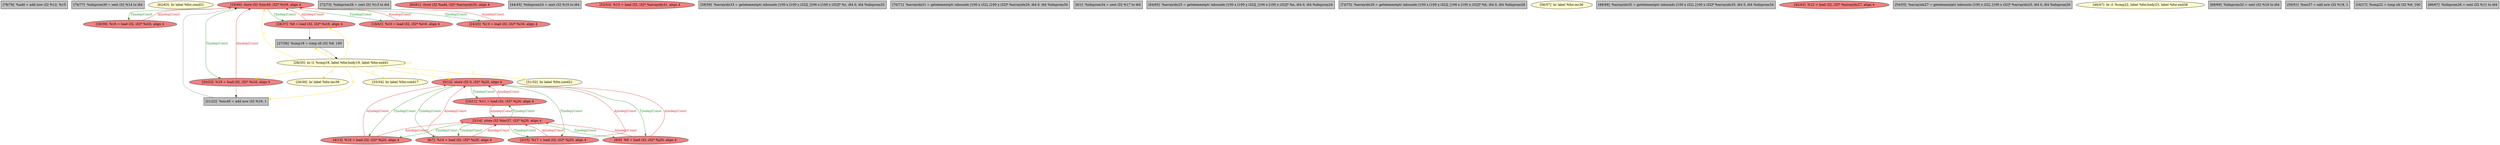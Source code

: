 
digraph G {


node812 [fillcolor=grey,label="[78/79]  %add = add nsw i32 %12, %15",shape=rectangle,style=filled ]
node809 [fillcolor=grey,label="[76/77]  %idxprom30 = sext i32 %14 to i64",shape=rectangle,style=filled ]
node793 [fillcolor=lemonchiffon,label="[62/63]  br label %for.cond21",shape=ellipse,style=filled ]
node789 [fillcolor=lightcoral,label="[19/40]  store i32 %inc40, i32* %i16, align 4",shape=ellipse,style=filled ]
node807 [fillcolor=grey,label="[72/73]  %idxprom28 = sext i32 %13 to i64",shape=rectangle,style=filled ]
node792 [fillcolor=lightcoral,label="[60/61]  store i32 %add, i32* %arrayidx35, align 4",shape=ellipse,style=filled ]
node779 [fillcolor=grey,label="[44/45]  %idxprom24 = sext i32 %10 to i64",shape=rectangle,style=filled ]
node784 [fillcolor=lightcoral,label="[52/53]  %15 = load i32, i32* %arrayidx31, align 4",shape=ellipse,style=filled ]
node791 [fillcolor=grey,label="[58/59]  %arrayidx33 = getelementptr inbounds [100 x [100 x i32]], [100 x [100 x i32]]* %c, i64 0, i64 %idxprom32",shape=rectangle,style=filled ]
node783 [fillcolor=grey,label="[21/22]  %inc40 = add nsw i32 %19, 1",shape=rectangle,style=filled ]
node797 [fillcolor=lightcoral,label="[10/11]  %11 = load i32, i32* %j20, align 4",shape=ellipse,style=filled ]
node787 [fillcolor=lightcoral,label="[8/9]  %9 = load i32, i32* %j20, align 4",shape=ellipse,style=filled ]
node810 [fillcolor=lightcoral,label="[38/39]  %16 = load i32, i32* %i16, align 4",shape=ellipse,style=filled ]
node795 [fillcolor=lightcoral,label="[4/13]  %18 = load i32, i32* %j20, align 4",shape=ellipse,style=filled ]
node804 [fillcolor=grey,label="[70/71]  %arrayidx31 = getelementptr inbounds [100 x i32], [100 x i32]* %arrayidx29, i64 0, i64 %idxprom30",shape=rectangle,style=filled ]
node773 [fillcolor=grey,label="[0/1]  %idxprom34 = sext i32 %17 to i64",shape=rectangle,style=filled ]
node800 [fillcolor=grey,label="[64/65]  %arrayidx25 = getelementptr inbounds [100 x [100 x i32]], [100 x [100 x i32]]* %a, i64 0, i64 %idxprom24",shape=rectangle,style=filled ]
node808 [fillcolor=grey,label="[74/75]  %arrayidx29 = getelementptr inbounds [100 x [100 x i32]], [100 x [100 x i32]]* %b, i64 0, i64 %idxprom28",shape=rectangle,style=filled ]
node786 [fillcolor=lemonchiffon,label="[56/57]  br label %for.inc36",shape=ellipse,style=filled ]
node774 [fillcolor=lightcoral,label="[2/15]  %17 = load i32, i32* %j20, align 4",shape=ellipse,style=filled ]
node781 [fillcolor=grey,label="[48/49]  %arrayidx35 = getelementptr inbounds [100 x i32], [100 x i32]* %arrayidx33, i64 0, i64 %idxprom34",shape=rectangle,style=filled ]
node790 [fillcolor=lightcoral,label="[6/7]  %14 = load i32, i32* %j20, align 4",shape=ellipse,style=filled ]
node811 [fillcolor=lightcoral,label="[20/23]  %19 = load i32, i32* %i16, align 4",shape=ellipse,style=filled ]
node794 [fillcolor=lemonchiffon,label="[33/34]  br label %for.cond17",shape=ellipse,style=filled ]
node805 [fillcolor=lemonchiffon,label="[28/35]  br i1 %cmp18, label %for.body19, label %for.end41",shape=ellipse,style=filled ]
node778 [fillcolor=lightcoral,label="[42/43]  %12 = load i32, i32* %arrayidx27, align 4",shape=ellipse,style=filled ]
node785 [fillcolor=grey,label="[54/55]  %arrayidx27 = getelementptr inbounds [100 x i32], [100 x i32]* %arrayidx25, i64 0, i64 %idxprom26",shape=rectangle,style=filled ]
node775 [fillcolor=lightcoral,label="[5/12]  store i32 0, i32* %j20, align 4",shape=ellipse,style=filled ]
node780 [fillcolor=lemonchiffon,label="[46/47]  br i1 %cmp22, label %for.body23, label %for.end38",shape=ellipse,style=filled ]
node803 [fillcolor=grey,label="[68/69]  %idxprom32 = sext i32 %16 to i64",shape=rectangle,style=filled ]
node777 [fillcolor=lightcoral,label="[18/41]  %10 = load i32, i32* %i16, align 4",shape=ellipse,style=filled ]
node782 [fillcolor=grey,label="[50/51]  %inc37 = add nsw i32 %18, 1",shape=rectangle,style=filled ]
node776 [fillcolor=grey,label="[16/17]  %cmp22 = icmp slt i32 %9, 100",shape=rectangle,style=filled ]
node788 [fillcolor=lightcoral,label="[3/14]  store i32 %inc37, i32* %j20, align 4",shape=ellipse,style=filled ]
node796 [fillcolor=grey,label="[27/36]  %cmp18 = icmp slt i32 %8, 100",shape=rectangle,style=filled ]
node798 [fillcolor=lemonchiffon,label="[31/32]  br label %for.cond21",shape=ellipse,style=filled ]
node801 [fillcolor=grey,label="[66/67]  %idxprom26 = sext i32 %11 to i64",shape=rectangle,style=filled ]
node799 [fillcolor=lightcoral,label="[26/37]  %8 = load i32, i32* %i16, align 4",shape=ellipse,style=filled ]
node802 [fillcolor=lightcoral,label="[24/25]  %13 = load i32, i32* %i16, align 4",shape=ellipse,style=filled ]
node806 [fillcolor=lemonchiffon,label="[29/30]  br label %for.inc39",shape=ellipse,style=filled ]

node805->node799 [style=solid,color=gold,label="C",penwidth=1.0,fontcolor=gold ]
node788->node790 [style=solid,color=forestgreen,label="T|indep|Const",penwidth=1.0,fontcolor=forestgreen ]
node805->node806 [style=solid,color=gold,label="C",penwidth=1.0,fontcolor=gold ]
node805->node783 [style=solid,color=gold,label="C",penwidth=1.0,fontcolor=gold ]
node775->node795 [style=solid,color=forestgreen,label="T|indep|Const",penwidth=1.0,fontcolor=forestgreen ]
node795->node775 [style=solid,color=firebrick3,label="A|indep|Const",penwidth=1.0,fontcolor=firebrick3 ]
node789->node802 [style=solid,color=forestgreen,label="T|indep|Const",penwidth=1.0,fontcolor=forestgreen ]
node789->node811 [style=solid,color=forestgreen,label="T|indep|Const",penwidth=1.0,fontcolor=forestgreen ]
node805->node789 [style=solid,color=gold,label="C",penwidth=1.0,fontcolor=gold ]
node811->node789 [style=solid,color=firebrick3,label="A|indep|Const",penwidth=1.0,fontcolor=firebrick3 ]
node783->node789 [style=solid,color=black,label="",penwidth=0.5,fontcolor=black ]
node799->node789 [style=solid,color=firebrick3,label="A|indep|Const",penwidth=1.0,fontcolor=firebrick3 ]
node790->node788 [style=solid,color=firebrick3,label="A|indep|Const",penwidth=1.0,fontcolor=firebrick3 ]
node802->node789 [style=solid,color=firebrick3,label="A|indep|Const",penwidth=1.0,fontcolor=firebrick3 ]
node805->node811 [style=solid,color=gold,label="C",penwidth=1.0,fontcolor=gold ]
node799->node796 [style=solid,color=black,label="",penwidth=0.5,fontcolor=black ]
node789->node799 [style=solid,color=forestgreen,label="T|indep|Const",penwidth=1.0,fontcolor=forestgreen ]
node805->node794 [style=solid,color=gold,label="C",penwidth=1.0,fontcolor=gold ]
node805->node805 [style=solid,color=gold,label="C",penwidth=1.0,fontcolor=gold ]
node774->node775 [style=solid,color=firebrick3,label="A|indep|Const",penwidth=1.0,fontcolor=firebrick3 ]
node795->node788 [style=solid,color=firebrick3,label="A|indep|Const",penwidth=1.0,fontcolor=firebrick3 ]
node797->node788 [style=solid,color=firebrick3,label="A|indep|Const",penwidth=1.0,fontcolor=firebrick3 ]
node775->node797 [style=solid,color=forestgreen,label="T|indep|Const",penwidth=1.0,fontcolor=forestgreen ]
node788->node795 [style=solid,color=forestgreen,label="T|indep|Const",penwidth=1.0,fontcolor=forestgreen ]
node805->node796 [style=solid,color=gold,label="C",penwidth=1.0,fontcolor=gold ]
node787->node788 [style=solid,color=firebrick3,label="A|indep|Const",penwidth=1.0,fontcolor=firebrick3 ]
node775->node774 [style=solid,color=forestgreen,label="T|indep|Const",penwidth=1.0,fontcolor=forestgreen ]
node774->node788 [style=solid,color=firebrick3,label="A|indep|Const",penwidth=1.0,fontcolor=firebrick3 ]
node788->node797 [style=solid,color=forestgreen,label="T|indep|Const",penwidth=1.0,fontcolor=forestgreen ]
node789->node810 [style=solid,color=forestgreen,label="T|indep|Const",penwidth=1.0,fontcolor=forestgreen ]
node796->node805 [style=solid,color=black,label="",penwidth=0.5,fontcolor=black ]
node788->node774 [style=solid,color=forestgreen,label="T|indep|Const",penwidth=1.0,fontcolor=forestgreen ]
node777->node789 [style=solid,color=firebrick3,label="A|indep|Const",penwidth=1.0,fontcolor=firebrick3 ]
node790->node775 [style=solid,color=firebrick3,label="A|indep|Const",penwidth=1.0,fontcolor=firebrick3 ]
node788->node787 [style=solid,color=forestgreen,label="T|indep|Const",penwidth=1.0,fontcolor=forestgreen ]
node775->node787 [style=solid,color=forestgreen,label="T|indep|Const",penwidth=1.0,fontcolor=forestgreen ]
node805->node775 [style=solid,color=gold,label="C",penwidth=1.0,fontcolor=gold ]
node797->node775 [style=solid,color=firebrick3,label="A|indep|Const",penwidth=1.0,fontcolor=firebrick3 ]
node811->node783 [style=solid,color=black,label="",penwidth=0.5,fontcolor=black ]
node805->node798 [style=solid,color=gold,label="C",penwidth=1.0,fontcolor=gold ]
node787->node775 [style=solid,color=firebrick3,label="A|indep|Const",penwidth=1.0,fontcolor=firebrick3 ]
node789->node777 [style=solid,color=forestgreen,label="T|indep|Const",penwidth=1.0,fontcolor=forestgreen ]
node775->node790 [style=solid,color=forestgreen,label="T|indep|Const",penwidth=1.0,fontcolor=forestgreen ]
node810->node789 [style=solid,color=firebrick3,label="A|indep|Const",penwidth=1.0,fontcolor=firebrick3 ]


}
